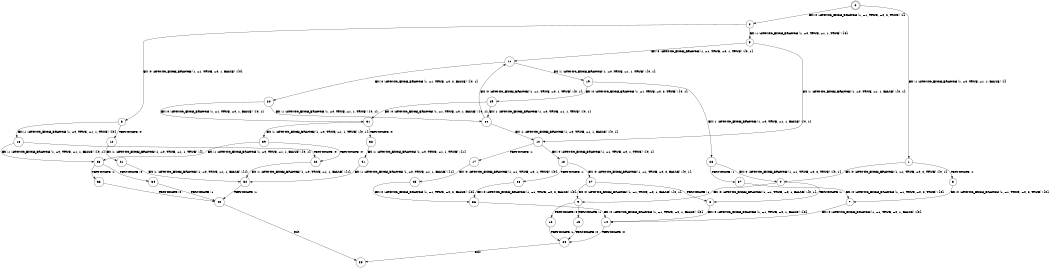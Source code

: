 digraph BCG {
size = "7, 10.5";
center = TRUE;
node [shape = circle];
0 [peripheries = 2];
0 -> 1 [label = "EX !1 !ATOMIC_EXCH_BRANCH (1, +0, TRUE, +1, 1, FALSE) !{}"];
0 -> 2 [label = "EX !0 !ATOMIC_EXCH_BRANCH (1, +1, TRUE, +0, 2, TRUE) !{}"];
1 -> 3 [label = "TERMINATE !1"];
1 -> 4 [label = "EX !0 !ATOMIC_EXCH_BRANCH (1, +1, TRUE, +0, 2, TRUE) !{0, 1}"];
2 -> 5 [label = "EX !1 !ATOMIC_EXCH_BRANCH (1, +0, TRUE, +1, 1, TRUE) !{0}"];
2 -> 6 [label = "EX !0 !ATOMIC_EXCH_BRANCH (1, +1, TRUE, +0, 1, FALSE) !{0}"];
3 -> 7 [label = "EX !0 !ATOMIC_EXCH_BRANCH (1, +1, TRUE, +0, 2, TRUE) !{0}"];
4 -> 8 [label = "TERMINATE !1"];
4 -> 9 [label = "EX !0 !ATOMIC_EXCH_BRANCH (1, +1, TRUE, +0, 1, FALSE) !{0, 1}"];
5 -> 10 [label = "EX !1 !ATOMIC_EXCH_BRANCH (1, +0, TRUE, +1, 1, FALSE) !{0, 1}"];
5 -> 11 [label = "EX !0 !ATOMIC_EXCH_BRANCH (1, +1, TRUE, +0, 1, TRUE) !{0, 1}"];
6 -> 12 [label = "TERMINATE !0"];
6 -> 13 [label = "EX !1 !ATOMIC_EXCH_BRANCH (1, +0, TRUE, +1, 1, TRUE) !{0}"];
7 -> 14 [label = "EX !0 !ATOMIC_EXCH_BRANCH (1, +1, TRUE, +0, 1, FALSE) !{0}"];
8 -> 14 [label = "EX !0 !ATOMIC_EXCH_BRANCH (1, +1, TRUE, +0, 1, FALSE) !{0}"];
9 -> 15 [label = "TERMINATE !1"];
9 -> 16 [label = "TERMINATE !0"];
10 -> 17 [label = "TERMINATE !1"];
10 -> 18 [label = "EX !0 !ATOMIC_EXCH_BRANCH (1, +1, TRUE, +0, 1, TRUE) !{0, 1}"];
11 -> 19 [label = "EX !1 !ATOMIC_EXCH_BRANCH (1, +0, TRUE, +1, 1, TRUE) !{0, 1}"];
11 -> 20 [label = "EX !0 !ATOMIC_EXCH_BRANCH (1, +1, TRUE, +0, 2, FALSE) !{0, 1}"];
12 -> 21 [label = "EX !1 !ATOMIC_EXCH_BRANCH (1, +0, TRUE, +1, 1, TRUE) !{}"];
13 -> 22 [label = "TERMINATE !0"];
13 -> 23 [label = "EX !1 !ATOMIC_EXCH_BRANCH (1, +0, TRUE, +1, 1, FALSE) !{0, 1}"];
14 -> 24 [label = "TERMINATE !0"];
15 -> 24 [label = "TERMINATE !0"];
16 -> 24 [label = "TERMINATE !1"];
17 -> 25 [label = "EX !0 !ATOMIC_EXCH_BRANCH (1, +1, TRUE, +0, 1, TRUE) !{0}"];
18 -> 26 [label = "TERMINATE !1"];
18 -> 27 [label = "EX !0 !ATOMIC_EXCH_BRANCH (1, +1, TRUE, +0, 2, FALSE) !{0, 1}"];
19 -> 28 [label = "EX !1 !ATOMIC_EXCH_BRANCH (1, +0, TRUE, +1, 1, FALSE) !{0, 1}"];
19 -> 29 [label = "EX !0 !ATOMIC_EXCH_BRANCH (1, +1, TRUE, +0, 2, TRUE) !{0, 1}"];
20 -> 30 [label = "EX !1 !ATOMIC_EXCH_BRANCH (1, +0, TRUE, +1, 1, TRUE) !{0, 1}"];
20 -> 31 [label = "EX !0 !ATOMIC_EXCH_BRANCH (1, +1, TRUE, +0, 1, FALSE) !{0, 1}"];
21 -> 32 [label = "EX !1 !ATOMIC_EXCH_BRANCH (1, +0, TRUE, +1, 1, FALSE) !{1}"];
22 -> 32 [label = "EX !1 !ATOMIC_EXCH_BRANCH (1, +0, TRUE, +1, 1, FALSE) !{1}"];
23 -> 33 [label = "TERMINATE !1"];
23 -> 34 [label = "TERMINATE !0"];
24 -> 35 [label = "exit"];
25 -> 36 [label = "EX !0 !ATOMIC_EXCH_BRANCH (1, +1, TRUE, +0, 2, FALSE) !{0}"];
26 -> 36 [label = "EX !0 !ATOMIC_EXCH_BRANCH (1, +1, TRUE, +0, 2, FALSE) !{0}"];
27 -> 8 [label = "TERMINATE !1"];
27 -> 9 [label = "EX !0 !ATOMIC_EXCH_BRANCH (1, +1, TRUE, +0, 1, FALSE) !{0, 1}"];
28 -> 37 [label = "TERMINATE !1"];
28 -> 4 [label = "EX !0 !ATOMIC_EXCH_BRANCH (1, +1, TRUE, +0, 2, TRUE) !{0, 1}"];
29 -> 30 [label = "EX !1 !ATOMIC_EXCH_BRANCH (1, +0, TRUE, +1, 1, TRUE) !{0, 1}"];
29 -> 31 [label = "EX !0 !ATOMIC_EXCH_BRANCH (1, +1, TRUE, +0, 1, FALSE) !{0, 1}"];
30 -> 10 [label = "EX !1 !ATOMIC_EXCH_BRANCH (1, +0, TRUE, +1, 1, FALSE) !{0, 1}"];
30 -> 11 [label = "EX !0 !ATOMIC_EXCH_BRANCH (1, +1, TRUE, +0, 1, TRUE) !{0, 1}"];
31 -> 38 [label = "TERMINATE !0"];
31 -> 39 [label = "EX !1 !ATOMIC_EXCH_BRANCH (1, +0, TRUE, +1, 1, TRUE) !{0, 1}"];
32 -> 40 [label = "TERMINATE !1"];
33 -> 40 [label = "TERMINATE !0"];
34 -> 40 [label = "TERMINATE !1"];
36 -> 14 [label = "EX !0 !ATOMIC_EXCH_BRANCH (1, +1, TRUE, +0, 1, FALSE) !{0}"];
37 -> 7 [label = "EX !0 !ATOMIC_EXCH_BRANCH (1, +1, TRUE, +0, 2, TRUE) !{0}"];
38 -> 41 [label = "EX !1 !ATOMIC_EXCH_BRANCH (1, +0, TRUE, +1, 1, TRUE) !{1}"];
39 -> 22 [label = "TERMINATE !0"];
39 -> 23 [label = "EX !1 !ATOMIC_EXCH_BRANCH (1, +0, TRUE, +1, 1, FALSE) !{0, 1}"];
40 -> 35 [label = "exit"];
41 -> 32 [label = "EX !1 !ATOMIC_EXCH_BRANCH (1, +0, TRUE, +1, 1, FALSE) !{1}"];
}

